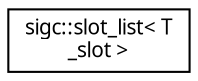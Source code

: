 digraph "Graphical Class Hierarchy"
{
  edge [fontname="Sans",fontsize="10",labelfontname="Sans",labelfontsize="10"];
  node [fontname="Sans",fontsize="10",shape=record];
  rankdir="LR";
  Node1 [label="sigc::slot_list\< T\l_slot \>",height=0.2,width=0.4,color="black", fillcolor="white", style="filled",URL="$structsigc_1_1slot__list.html",tooltip="STL-style list interface for sigc::signal#."];
}
